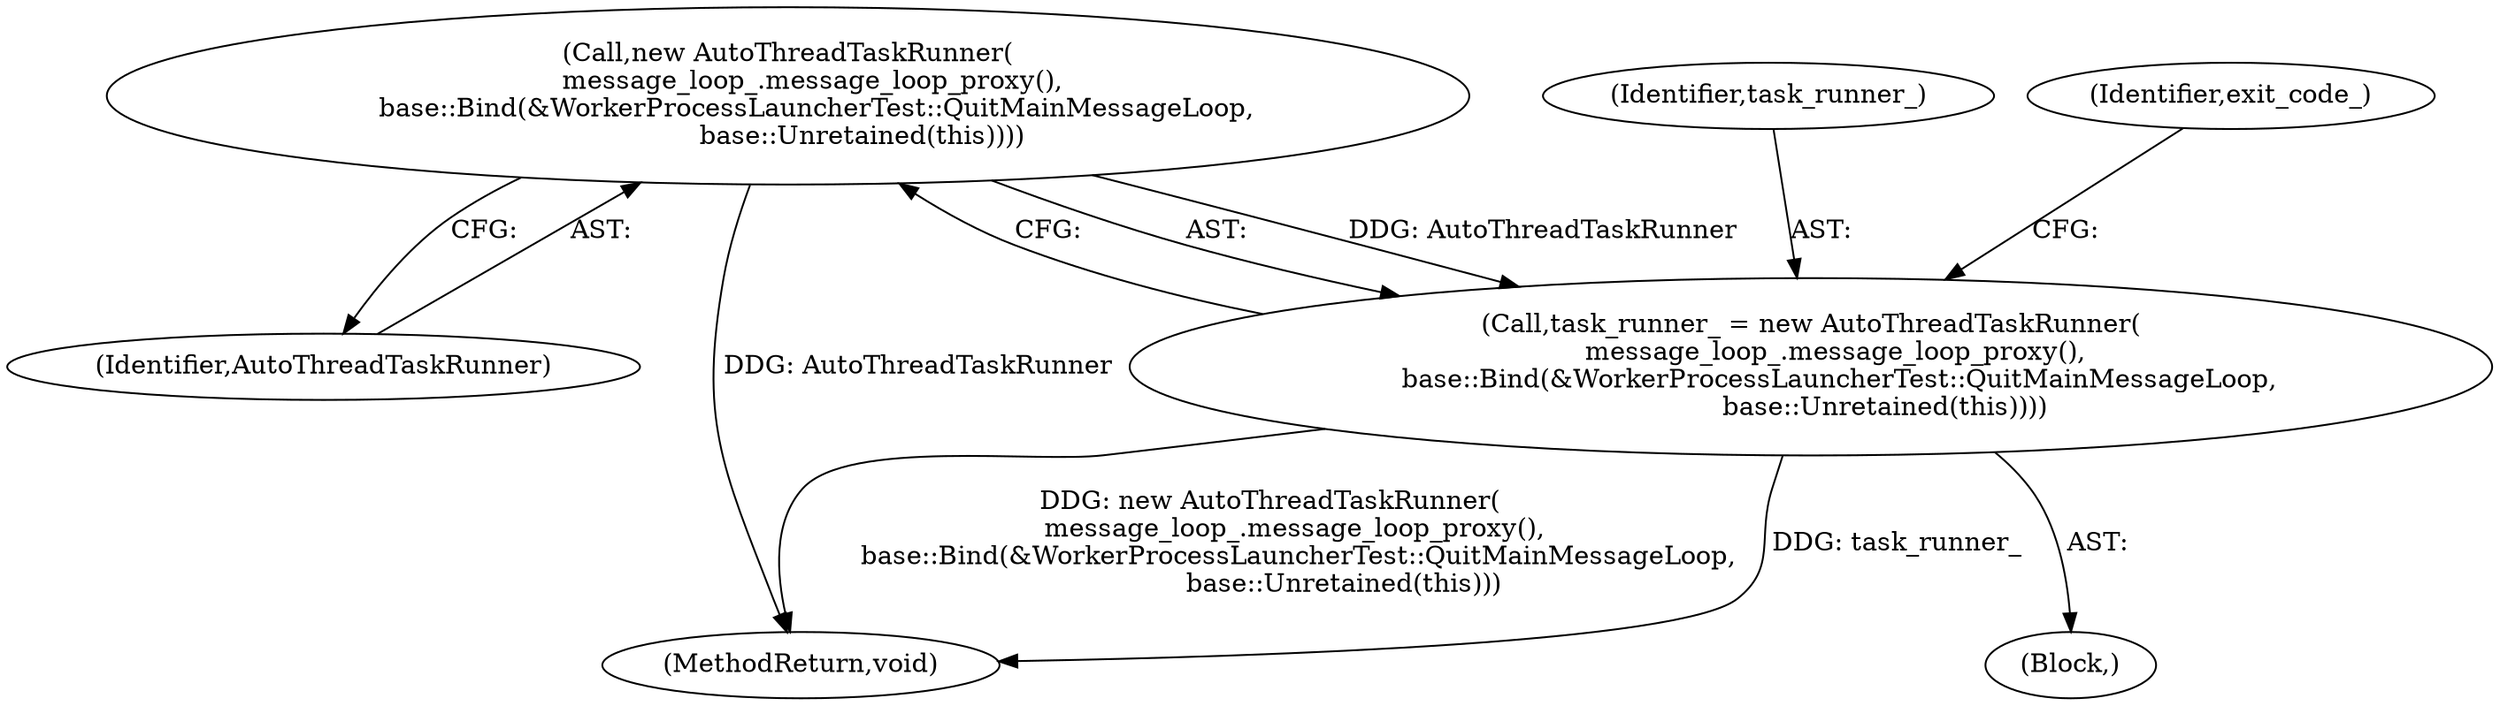 digraph "0_Chrome_b15c87071f906301bccc824ce013966ca93998c7_11@API" {
"1000104" [label="(Call,new AutoThreadTaskRunner(\n      message_loop_.message_loop_proxy(),\n       base::Bind(&WorkerProcessLauncherTest::QuitMainMessageLoop,\n                  base::Unretained(this))))"];
"1000102" [label="(Call,task_runner_ = new AutoThreadTaskRunner(\n      message_loop_.message_loop_proxy(),\n       base::Bind(&WorkerProcessLauncherTest::QuitMainMessageLoop,\n                  base::Unretained(this))))"];
"1000104" [label="(Call,new AutoThreadTaskRunner(\n      message_loop_.message_loop_proxy(),\n       base::Bind(&WorkerProcessLauncherTest::QuitMainMessageLoop,\n                  base::Unretained(this))))"];
"1000102" [label="(Call,task_runner_ = new AutoThreadTaskRunner(\n      message_loop_.message_loop_proxy(),\n       base::Bind(&WorkerProcessLauncherTest::QuitMainMessageLoop,\n                  base::Unretained(this))))"];
"1000103" [label="(Identifier,task_runner_)"];
"1000105" [label="(Identifier,AutoThreadTaskRunner)"];
"1000107" [label="(Identifier,exit_code_)"];
"1000101" [label="(Block,)"];
"1000127" [label="(MethodReturn,void)"];
"1000104" -> "1000102"  [label="AST: "];
"1000104" -> "1000105"  [label="CFG: "];
"1000105" -> "1000104"  [label="AST: "];
"1000102" -> "1000104"  [label="CFG: "];
"1000104" -> "1000127"  [label="DDG: AutoThreadTaskRunner"];
"1000104" -> "1000102"  [label="DDG: AutoThreadTaskRunner"];
"1000102" -> "1000101"  [label="AST: "];
"1000103" -> "1000102"  [label="AST: "];
"1000107" -> "1000102"  [label="CFG: "];
"1000102" -> "1000127"  [label="DDG: new AutoThreadTaskRunner(\n      message_loop_.message_loop_proxy(),\n       base::Bind(&WorkerProcessLauncherTest::QuitMainMessageLoop,\n                  base::Unretained(this)))"];
"1000102" -> "1000127"  [label="DDG: task_runner_"];
}
